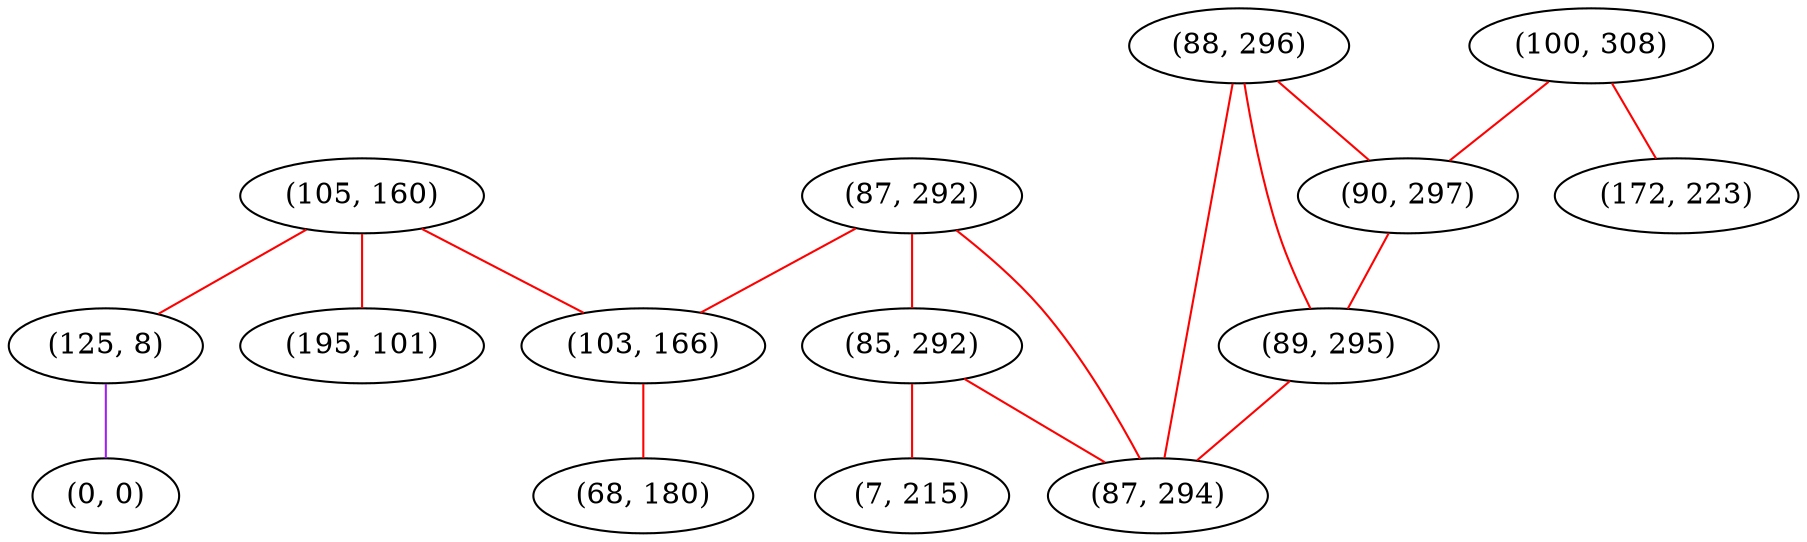 graph "" {
"(87, 292)";
"(105, 160)";
"(88, 296)";
"(100, 308)";
"(125, 8)";
"(103, 166)";
"(172, 223)";
"(90, 297)";
"(89, 295)";
"(85, 292)";
"(0, 0)";
"(87, 294)";
"(68, 180)";
"(7, 215)";
"(195, 101)";
"(87, 292)" -- "(85, 292)"  [color=red, key=0, weight=1];
"(87, 292)" -- "(87, 294)"  [color=red, key=0, weight=1];
"(87, 292)" -- "(103, 166)"  [color=red, key=0, weight=1];
"(105, 160)" -- "(103, 166)"  [color=red, key=0, weight=1];
"(105, 160)" -- "(125, 8)"  [color=red, key=0, weight=1];
"(105, 160)" -- "(195, 101)"  [color=red, key=0, weight=1];
"(88, 296)" -- "(87, 294)"  [color=red, key=0, weight=1];
"(88, 296)" -- "(90, 297)"  [color=red, key=0, weight=1];
"(88, 296)" -- "(89, 295)"  [color=red, key=0, weight=1];
"(100, 308)" -- "(172, 223)"  [color=red, key=0, weight=1];
"(100, 308)" -- "(90, 297)"  [color=red, key=0, weight=1];
"(125, 8)" -- "(0, 0)"  [color=purple, key=0, weight=4];
"(103, 166)" -- "(68, 180)"  [color=red, key=0, weight=1];
"(90, 297)" -- "(89, 295)"  [color=red, key=0, weight=1];
"(89, 295)" -- "(87, 294)"  [color=red, key=0, weight=1];
"(85, 292)" -- "(87, 294)"  [color=red, key=0, weight=1];
"(85, 292)" -- "(7, 215)"  [color=red, key=0, weight=1];
}
